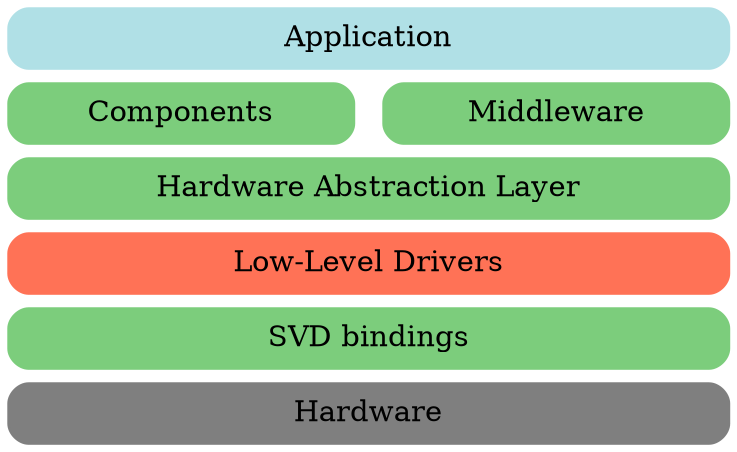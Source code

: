 digraph {
    bgcolor=transparent
    layout=neato

    node  [shape=box, style="rounded,filled", width=4.8, height=0.4]

    hw    [color="grey50",       pos="0,0!",     label="Hardware", width=4.8];
    svd   [color="palegreen3",   pos="0,0.5!",   label="SVD bindings"];
    llv   [color="coral1",       pos="0,1!",     label="Low-Level Drivers"];
    hal   [color="palegreen3",   pos="0,1.5!",   label="Hardware Abstraction Layer"];
    comps [color="palegreen3",   pos="-1.25,2!", label="Components", width=2.3];
    mid   [color="palegreen3",   pos="1.25,2!",  label="Middleware", width=2.3];
    # RTS   [color="deepskyblue3", pos="-3.05,1.25!", label="Run-time", width=1.05, height=2];

    app   [color="powderblue",   pos="0,2.5!",  label="Application", width=4.8];
}
